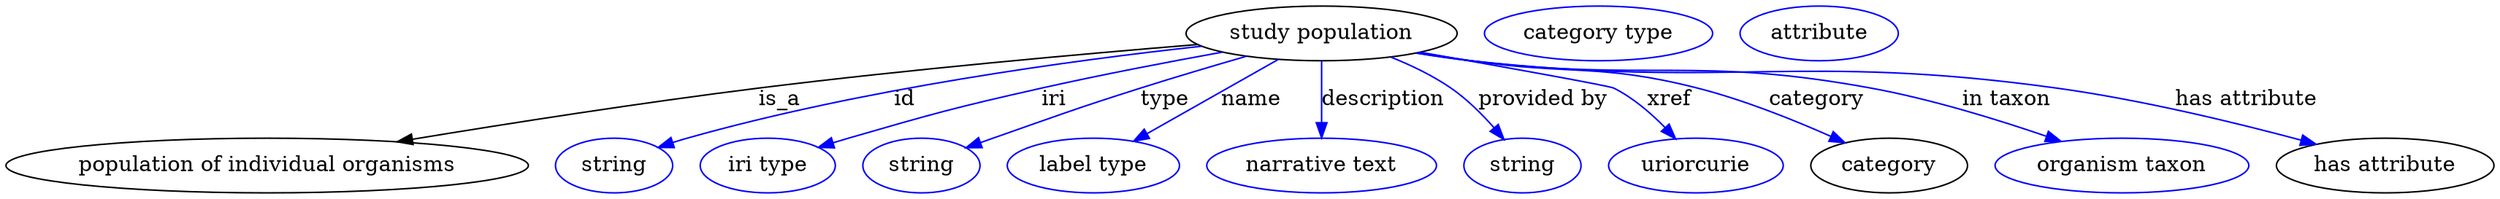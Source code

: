 digraph {
	graph [bb="0,0,1635.1,123"];
	node [label="\N"];
	"study population"	[height=0.5,
		label="study population",
		pos="864.58,105",
		width=2.4734];
	"population of individual organisms"	[height=0.5,
		pos="171.58,18",
		width=4.7662];
	"study population" -> "population of individual organisms"	[label=is_a,
		lp="508.58,61.5",
		pos="e,257.08,33.649 782.87,97.669 707.79,91.521 593.51,81.324 494.58,69 417.88,59.444 331.36,45.902 267.18,35.321"];
	id	[color=blue,
		height=0.5,
		label=string,
		pos="399.58,18",
		width=1.0652];
	"study population" -> id	[color=blue,
		label=id,
		lp="590.58,61.5",
		pos="e,428.58,29.948 785.8,96.571 701.07,87.333 562.99,68.652 447.58,36 444.48,35.121 441.28,34.148 438.09,33.124",
		style=solid];
	iri	[color=blue,
		height=0.5,
		label="iri type",
		pos="500.58,18",
		width=1.2277];
	"study population" -> iri	[color=blue,
		label=iri,
		lp="688.58,61.5",
		pos="e,534.21,29.865 799.22,92.686 763.96,86.301 719.76,77.845 680.58,69 624.12,56.251 610.21,52.03 554.58,36 551.07,34.988 547.44,33.911 \
543.8,32.81",
		style=solid];
	type	[color=blue,
		height=0.5,
		label=string,
		pos="601.58,18",
		width=1.0652];
	"study population" -> type	[color=blue,
		label=type,
		lp="761.58,61.5",
		pos="e,630.89,29.697 815.23,89.986 793.77,83.763 768.37,76.223 745.58,69 702.18,55.239 691.55,51.079 648.58,36 645.9,35.057 643.13,34.077 \
640.34,33.084",
		style=solid];
	name	[color=blue,
		height=0.5,
		label="label type",
		pos="714.58,18",
		width=1.5707];
	"study population" -> name	[color=blue,
		label=name,
		lp="818.58,61.5",
		pos="e,741.03,33.988 836.02,87.812 811.53,73.938 776.17,53.896 749.91,39.017",
		style=solid];
	description	[color=blue,
		height=0.5,
		label="narrative text",
		pos="864.58,18",
		width=2.0943];
	"study population" -> description	[color=blue,
		label=description,
		lp="905.08,61.5",
		pos="e,864.58,36.175 864.58,86.799 864.58,75.163 864.58,59.548 864.58,46.237",
		style=solid];
	"provided by"	[color=blue,
		height=0.5,
		label=string,
		pos="996.58,18",
		width=1.0652];
	"study population" -> "provided by"	[color=blue,
		label="provided by",
		lp="1010.1,61.5",
		pos="e,984.46,35.129 910.1,89.395 923.43,84.046 937.63,77.242 949.58,69 960.05,61.784 969.96,51.893 977.96,42.813",
		style=solid];
	xref	[color=blue,
		height=0.5,
		label=uriorcurie,
		pos="1110.6,18",
		width=1.5887];
	"study population" -> xref	[color=blue,
		label=xref,
		lp="1093.1,61.5",
		pos="e,1097.2,35.567 929.55,92.594 984.11,82.949 1053.7,70.466 1056.6,69 1069.2,62.688 1081,52.513 1090.3,42.985",
		style=solid];
	category	[height=0.5,
		pos="1237.6,18",
		width=1.4263];
	"study population" -> category	[color=blue,
		label=category,
		lp="1190.1,61.5",
		pos="e,1208.8,32.915 928.56,92.414 939.88,90.503 951.57,88.62 962.58,87 1028.6,77.296 1046.9,85.438 1111.6,69 1142,61.269 1174.9,48.032 \
1199.5,37.119",
		style=solid];
	"in taxon"	[color=blue,
		height=0.5,
		label="organism taxon",
		pos="1390.6,18",
		width=2.3109];
	"study population" -> "in taxon"	[color=blue,
		label="in taxon",
		lp="1314.6,61.5",
		pos="e,1350.5,33.924 927.18,92.149 938.91,90.21 951.1,88.386 962.58,87 1078.9,72.969 1110.3,90.124 1225.6,69 1265.1,61.762 1308.5,48.383 \
1340.9,37.285",
		style=solid];
	"has attribute"	[height=0.5,
		pos="1563.6,18",
		width=1.9859];
	"study population" -> "has attribute"	[color=blue,
		label="has attribute",
		lp="1472.6,61.5",
		pos="e,1518.1,32.057 926.63,92.032 938.53,90.08 950.91,88.28 962.58,87 1132.9,68.325 1177.9,92.411 1347.6,69 1402.9,61.362 1465,46.305 \
1508.3,34.701",
		style=solid];
	"named thing_category"	[color=blue,
		height=0.5,
		label="category type",
		pos="1046.6,105",
		width=2.0762];
	"organismal entity_has attribute"	[color=blue,
		height=0.5,
		label=attribute,
		pos="1191.6,105",
		width=1.4443];
}
